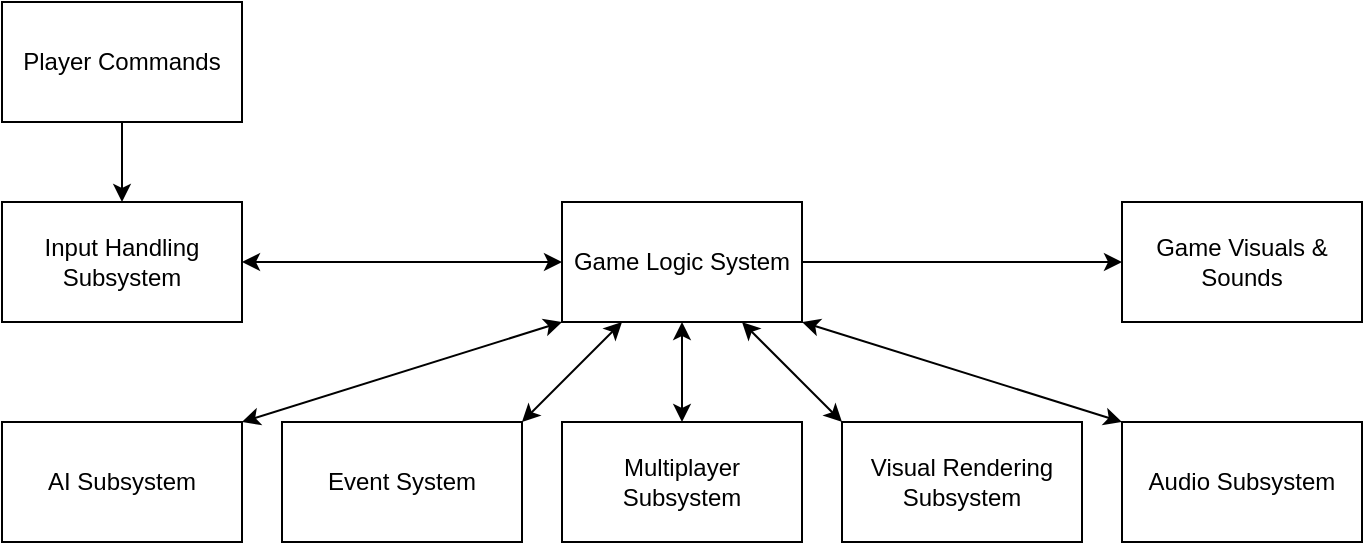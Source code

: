 <mxfile version="24.7.14">
  <diagram name="Page-1" id="31vyYq4HMn10yaeo5uxn">
    <mxGraphModel dx="1018" dy="515" grid="1" gridSize="10" guides="1" tooltips="1" connect="1" arrows="1" fold="1" page="1" pageScale="1" pageWidth="850" pageHeight="1100" math="0" shadow="0">
      <root>
        <mxCell id="0" />
        <mxCell id="1" parent="0" />
        <mxCell id="usZkbiDxeP-sqHwIiU_4-3" value="" style="edgeStyle=orthogonalEdgeStyle;rounded=0;orthogonalLoop=1;jettySize=auto;html=1;" edge="1" parent="1" source="usZkbiDxeP-sqHwIiU_4-1" target="usZkbiDxeP-sqHwIiU_4-2">
          <mxGeometry relative="1" as="geometry" />
        </mxCell>
        <mxCell id="usZkbiDxeP-sqHwIiU_4-1" value="Player Commands" style="rounded=0;whiteSpace=wrap;html=1;" vertex="1" parent="1">
          <mxGeometry x="40" y="80" width="120" height="60" as="geometry" />
        </mxCell>
        <mxCell id="usZkbiDxeP-sqHwIiU_4-2" value="Input Handling Subsystem" style="rounded=0;whiteSpace=wrap;html=1;" vertex="1" parent="1">
          <mxGeometry x="40" y="180" width="120" height="60" as="geometry" />
        </mxCell>
        <mxCell id="usZkbiDxeP-sqHwIiU_4-21" style="edgeStyle=orthogonalEdgeStyle;rounded=0;orthogonalLoop=1;jettySize=auto;html=1;" edge="1" parent="1" source="usZkbiDxeP-sqHwIiU_4-4" target="usZkbiDxeP-sqHwIiU_4-14">
          <mxGeometry relative="1" as="geometry" />
        </mxCell>
        <mxCell id="usZkbiDxeP-sqHwIiU_4-4" value="Game Logic System" style="rounded=0;whiteSpace=wrap;html=1;" vertex="1" parent="1">
          <mxGeometry x="320" y="180" width="120" height="60" as="geometry" />
        </mxCell>
        <mxCell id="usZkbiDxeP-sqHwIiU_4-9" value="AI Subsystem" style="rounded=0;whiteSpace=wrap;html=1;" vertex="1" parent="1">
          <mxGeometry x="40" y="290" width="120" height="60" as="geometry" />
        </mxCell>
        <mxCell id="usZkbiDxeP-sqHwIiU_4-10" value="Event System" style="rounded=0;whiteSpace=wrap;html=1;" vertex="1" parent="1">
          <mxGeometry x="180" y="290" width="120" height="60" as="geometry" />
        </mxCell>
        <mxCell id="usZkbiDxeP-sqHwIiU_4-11" value="Multiplayer Subsystem" style="rounded=0;whiteSpace=wrap;html=1;" vertex="1" parent="1">
          <mxGeometry x="320" y="290" width="120" height="60" as="geometry" />
        </mxCell>
        <mxCell id="usZkbiDxeP-sqHwIiU_4-12" value="Visual Rendering Subsystem" style="rounded=0;whiteSpace=wrap;html=1;" vertex="1" parent="1">
          <mxGeometry x="460" y="290" width="120" height="60" as="geometry" />
        </mxCell>
        <mxCell id="usZkbiDxeP-sqHwIiU_4-13" value="Audio Subsystem" style="rounded=0;whiteSpace=wrap;html=1;" vertex="1" parent="1">
          <mxGeometry x="600" y="290" width="120" height="60" as="geometry" />
        </mxCell>
        <mxCell id="usZkbiDxeP-sqHwIiU_4-14" value="Game Visuals &amp;amp; Sounds" style="rounded=0;whiteSpace=wrap;html=1;" vertex="1" parent="1">
          <mxGeometry x="600" y="180" width="120" height="60" as="geometry" />
        </mxCell>
        <mxCell id="usZkbiDxeP-sqHwIiU_4-15" value="" style="endArrow=classic;startArrow=classic;html=1;rounded=0;exitX=1;exitY=0;exitDx=0;exitDy=0;entryX=0;entryY=1;entryDx=0;entryDy=0;" edge="1" parent="1" source="usZkbiDxeP-sqHwIiU_4-9" target="usZkbiDxeP-sqHwIiU_4-4">
          <mxGeometry width="50" height="50" relative="1" as="geometry">
            <mxPoint x="130" y="290" as="sourcePoint" />
            <mxPoint x="180" y="240" as="targetPoint" />
          </mxGeometry>
        </mxCell>
        <mxCell id="usZkbiDxeP-sqHwIiU_4-16" value="" style="endArrow=classic;startArrow=classic;html=1;rounded=0;entryX=0.25;entryY=1;entryDx=0;entryDy=0;exitX=1;exitY=0;exitDx=0;exitDy=0;" edge="1" parent="1" source="usZkbiDxeP-sqHwIiU_4-10" target="usZkbiDxeP-sqHwIiU_4-4">
          <mxGeometry width="50" height="50" relative="1" as="geometry">
            <mxPoint x="190" y="290" as="sourcePoint" />
            <mxPoint x="240" y="240" as="targetPoint" />
          </mxGeometry>
        </mxCell>
        <mxCell id="usZkbiDxeP-sqHwIiU_4-17" value="" style="endArrow=classic;startArrow=classic;html=1;rounded=0;entryX=0;entryY=0.5;entryDx=0;entryDy=0;exitX=1;exitY=0.5;exitDx=0;exitDy=0;" edge="1" parent="1" source="usZkbiDxeP-sqHwIiU_4-2" target="usZkbiDxeP-sqHwIiU_4-4">
          <mxGeometry width="50" height="50" relative="1" as="geometry">
            <mxPoint x="140" y="210" as="sourcePoint" />
            <mxPoint x="190" y="160" as="targetPoint" />
          </mxGeometry>
        </mxCell>
        <mxCell id="usZkbiDxeP-sqHwIiU_4-18" value="" style="endArrow=classic;startArrow=classic;html=1;rounded=0;exitX=0.5;exitY=0;exitDx=0;exitDy=0;entryX=0.5;entryY=1;entryDx=0;entryDy=0;" edge="1" parent="1" source="usZkbiDxeP-sqHwIiU_4-11" target="usZkbiDxeP-sqHwIiU_4-4">
          <mxGeometry width="50" height="50" relative="1" as="geometry">
            <mxPoint x="210" y="290" as="sourcePoint" />
            <mxPoint x="260" y="240" as="targetPoint" />
          </mxGeometry>
        </mxCell>
        <mxCell id="usZkbiDxeP-sqHwIiU_4-19" value="" style="endArrow=classic;startArrow=classic;html=1;rounded=0;entryX=0;entryY=0;entryDx=0;entryDy=0;exitX=0.75;exitY=1;exitDx=0;exitDy=0;" edge="1" parent="1" source="usZkbiDxeP-sqHwIiU_4-4" target="usZkbiDxeP-sqHwIiU_4-12">
          <mxGeometry width="50" height="50" relative="1" as="geometry">
            <mxPoint x="380" y="270" as="sourcePoint" />
            <mxPoint x="430" y="220" as="targetPoint" />
          </mxGeometry>
        </mxCell>
        <mxCell id="usZkbiDxeP-sqHwIiU_4-20" value="" style="endArrow=classic;startArrow=classic;html=1;rounded=0;entryX=0;entryY=0;entryDx=0;entryDy=0;exitX=1;exitY=1;exitDx=0;exitDy=0;" edge="1" parent="1" source="usZkbiDxeP-sqHwIiU_4-4" target="usZkbiDxeP-sqHwIiU_4-13">
          <mxGeometry width="50" height="50" relative="1" as="geometry">
            <mxPoint x="470" y="270" as="sourcePoint" />
            <mxPoint x="520" y="220" as="targetPoint" />
          </mxGeometry>
        </mxCell>
      </root>
    </mxGraphModel>
  </diagram>
</mxfile>
